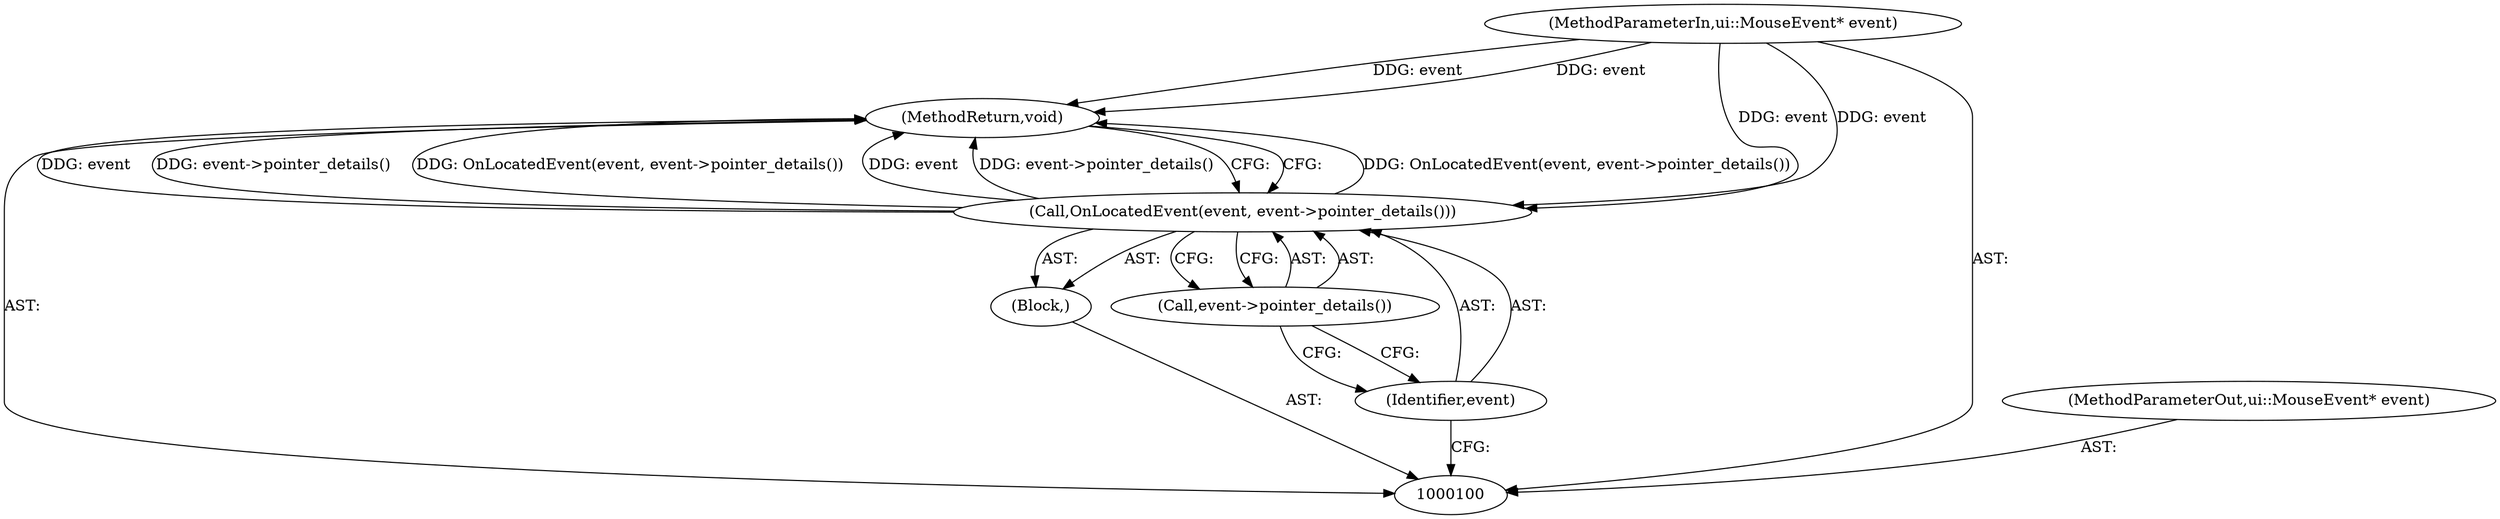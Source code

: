 digraph "0_Chrome_62b8b6e168a12263aab6b88dbef0b900cc37309f_8" {
"1000106" [label="(MethodReturn,void)"];
"1000101" [label="(MethodParameterIn,ui::MouseEvent* event)"];
"1000118" [label="(MethodParameterOut,ui::MouseEvent* event)"];
"1000102" [label="(Block,)"];
"1000104" [label="(Identifier,event)"];
"1000103" [label="(Call,OnLocatedEvent(event, event->pointer_details()))"];
"1000105" [label="(Call,event->pointer_details())"];
"1000106" -> "1000100"  [label="AST: "];
"1000106" -> "1000103"  [label="CFG: "];
"1000103" -> "1000106"  [label="DDG: OnLocatedEvent(event, event->pointer_details())"];
"1000103" -> "1000106"  [label="DDG: event"];
"1000103" -> "1000106"  [label="DDG: event->pointer_details()"];
"1000101" -> "1000106"  [label="DDG: event"];
"1000101" -> "1000100"  [label="AST: "];
"1000101" -> "1000106"  [label="DDG: event"];
"1000101" -> "1000103"  [label="DDG: event"];
"1000118" -> "1000100"  [label="AST: "];
"1000102" -> "1000100"  [label="AST: "];
"1000103" -> "1000102"  [label="AST: "];
"1000104" -> "1000103"  [label="AST: "];
"1000104" -> "1000100"  [label="CFG: "];
"1000105" -> "1000104"  [label="CFG: "];
"1000103" -> "1000102"  [label="AST: "];
"1000103" -> "1000105"  [label="CFG: "];
"1000104" -> "1000103"  [label="AST: "];
"1000105" -> "1000103"  [label="AST: "];
"1000106" -> "1000103"  [label="CFG: "];
"1000103" -> "1000106"  [label="DDG: OnLocatedEvent(event, event->pointer_details())"];
"1000103" -> "1000106"  [label="DDG: event"];
"1000103" -> "1000106"  [label="DDG: event->pointer_details()"];
"1000101" -> "1000103"  [label="DDG: event"];
"1000105" -> "1000103"  [label="AST: "];
"1000105" -> "1000104"  [label="CFG: "];
"1000103" -> "1000105"  [label="CFG: "];
}
